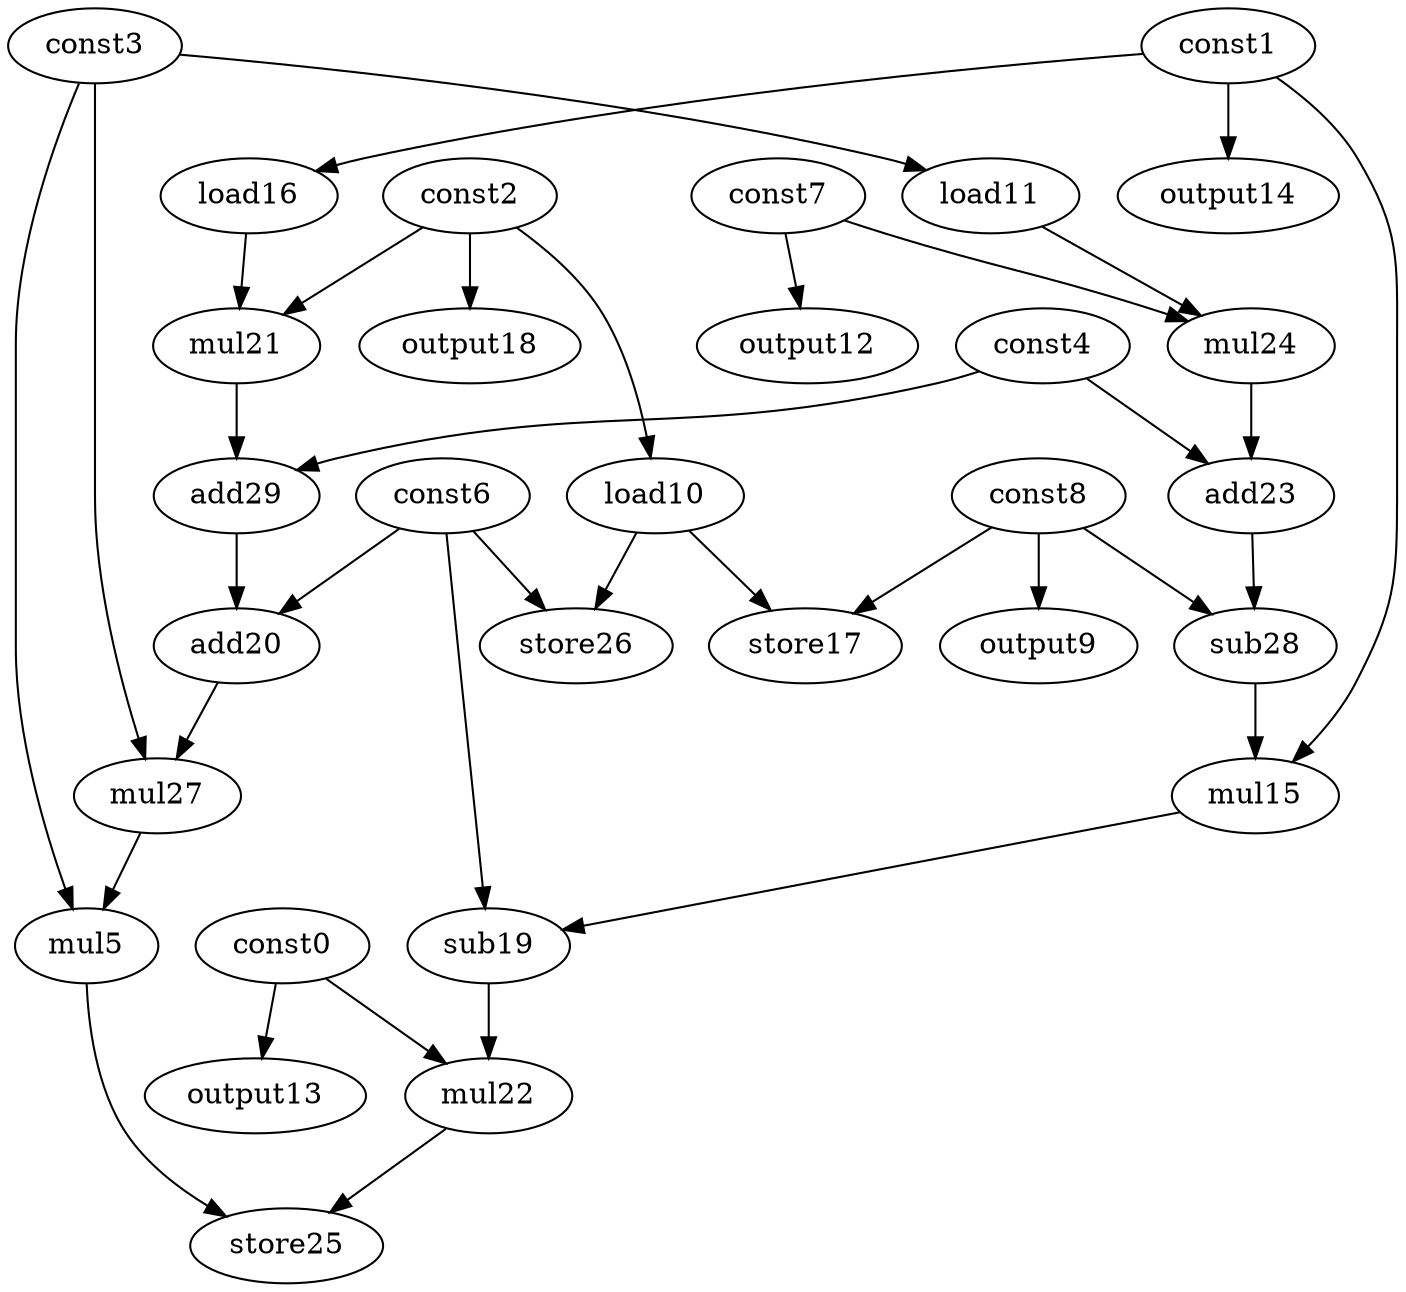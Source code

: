 digraph G { 
const0[opcode=const]; 
const1[opcode=const]; 
const2[opcode=const]; 
const3[opcode=const]; 
const4[opcode=const]; 
mul5[opcode=mul]; 
const6[opcode=const]; 
const7[opcode=const]; 
const8[opcode=const]; 
output9[opcode=output]; 
load10[opcode=load]; 
load11[opcode=load]; 
output12[opcode=output]; 
output13[opcode=output]; 
output14[opcode=output]; 
mul15[opcode=mul]; 
load16[opcode=load]; 
store17[opcode=store]; 
output18[opcode=output]; 
sub19[opcode=sub]; 
add20[opcode=add]; 
mul21[opcode=mul]; 
mul22[opcode=mul]; 
add23[opcode=add]; 
mul24[opcode=mul]; 
store25[opcode=store]; 
store26[opcode=store]; 
mul27[opcode=mul]; 
sub28[opcode=sub]; 
add29[opcode=add]; 
const8->output9[operand=0];
const2->load10[operand=0];
const3->load11[operand=0];
const7->output12[operand=0];
const0->output13[operand=0];
const1->output14[operand=0];
const1->load16[operand=0];
const2->output18[operand=0];
const8->store17[operand=0];
load10->store17[operand=1];
load16->mul21[operand=0];
const2->mul21[operand=1];
load11->mul24[operand=0];
const7->mul24[operand=1];
load10->store26[operand=0];
const6->store26[operand=1];
mul24->add23[operand=0];
const4->add23[operand=1];
const4->add29[operand=0];
mul21->add29[operand=1];
add29->add20[operand=0];
const6->add20[operand=1];
const8->sub28[operand=0];
add23->sub28[operand=1];
const1->mul15[operand=0];
sub28->mul15[operand=1];
const3->mul27[operand=0];
add20->mul27[operand=1];
const3->mul5[operand=0];
mul27->mul5[operand=1];
const6->sub19[operand=0];
mul15->sub19[operand=1];
const0->mul22[operand=0];
sub19->mul22[operand=1];
mul5->store25[operand=0];
mul22->store25[operand=1];
}
